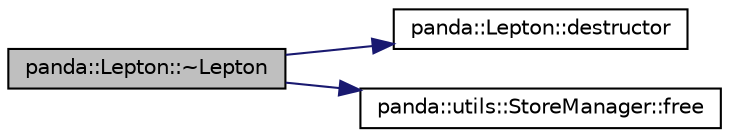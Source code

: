 digraph G
{
  edge [fontname="Helvetica",fontsize="10",labelfontname="Helvetica",labelfontsize="10"];
  node [fontname="Helvetica",fontsize="10",shape=record];
  rankdir=LR;
  Node1 [label="panda::Lepton::~Lepton",height=0.2,width=0.4,color="black", fillcolor="grey75", style="filled" fontcolor="black"];
  Node1 -> Node2 [color="midnightblue",fontsize="10",style="solid"];
  Node2 [label="panda::Lepton::destructor",height=0.2,width=0.4,color="black", fillcolor="white", style="filled",URL="$classpanda_1_1Lepton.html#af8bb4d531bdddbf51f479f7eb0dae175",tooltip="Destructor implementation."];
  Node1 -> Node3 [color="midnightblue",fontsize="10",style="solid"];
  Node3 [label="panda::utils::StoreManager::free",height=0.2,width=0.4,color="black", fillcolor="white", style="filled",URL="$classpanda_1_1utils_1_1StoreManager.html#aa15753a379877e64b2d967886aca2021"];
}
